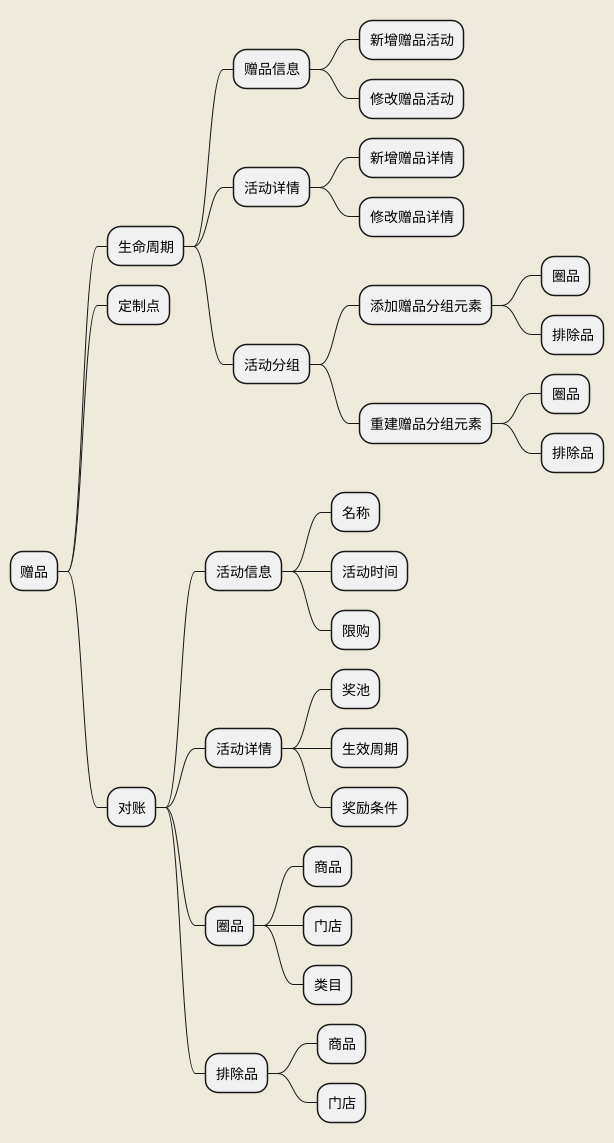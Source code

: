 @startmindmap
'https://plantuml.com/mindmap-diagram
skinparam backgroundColor #EEEBDC

* 赠品

** 生命周期
*** 赠品信息
**** 新增赠品活动
**** 修改赠品活动

*** 活动详情
**** 新增赠品详情
**** 修改赠品详情

*** 活动分组
**** 添加赠品分组元素
***** 圈品
***** 排除品
**** 重建赠品分组元素
***** 圈品
***** 排除品

** 定制点

** 对账
*** 活动信息
**** 名称
**** 活动时间
**** 限购

*** 活动详情
**** 奖池
**** 生效周期
**** 奖励条件

*** 圈品
**** 商品
**** 门店
**** 类目

*** 排除品
**** 商品
**** 门店






@endmindmap
